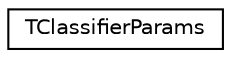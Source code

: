 digraph "Graphical Class Hierarchy"
{
  edge [fontname="Helvetica",fontsize="10",labelfontname="Helvetica",labelfontsize="10"];
  node [fontname="Helvetica",fontsize="10",shape=record];
  rankdir="LR";
  Node1 [label="TClassifierParams",height=0.2,width=0.4,color="black", fillcolor="white", style="filled",URL="$struct_t_classifier_params.html"];
}
